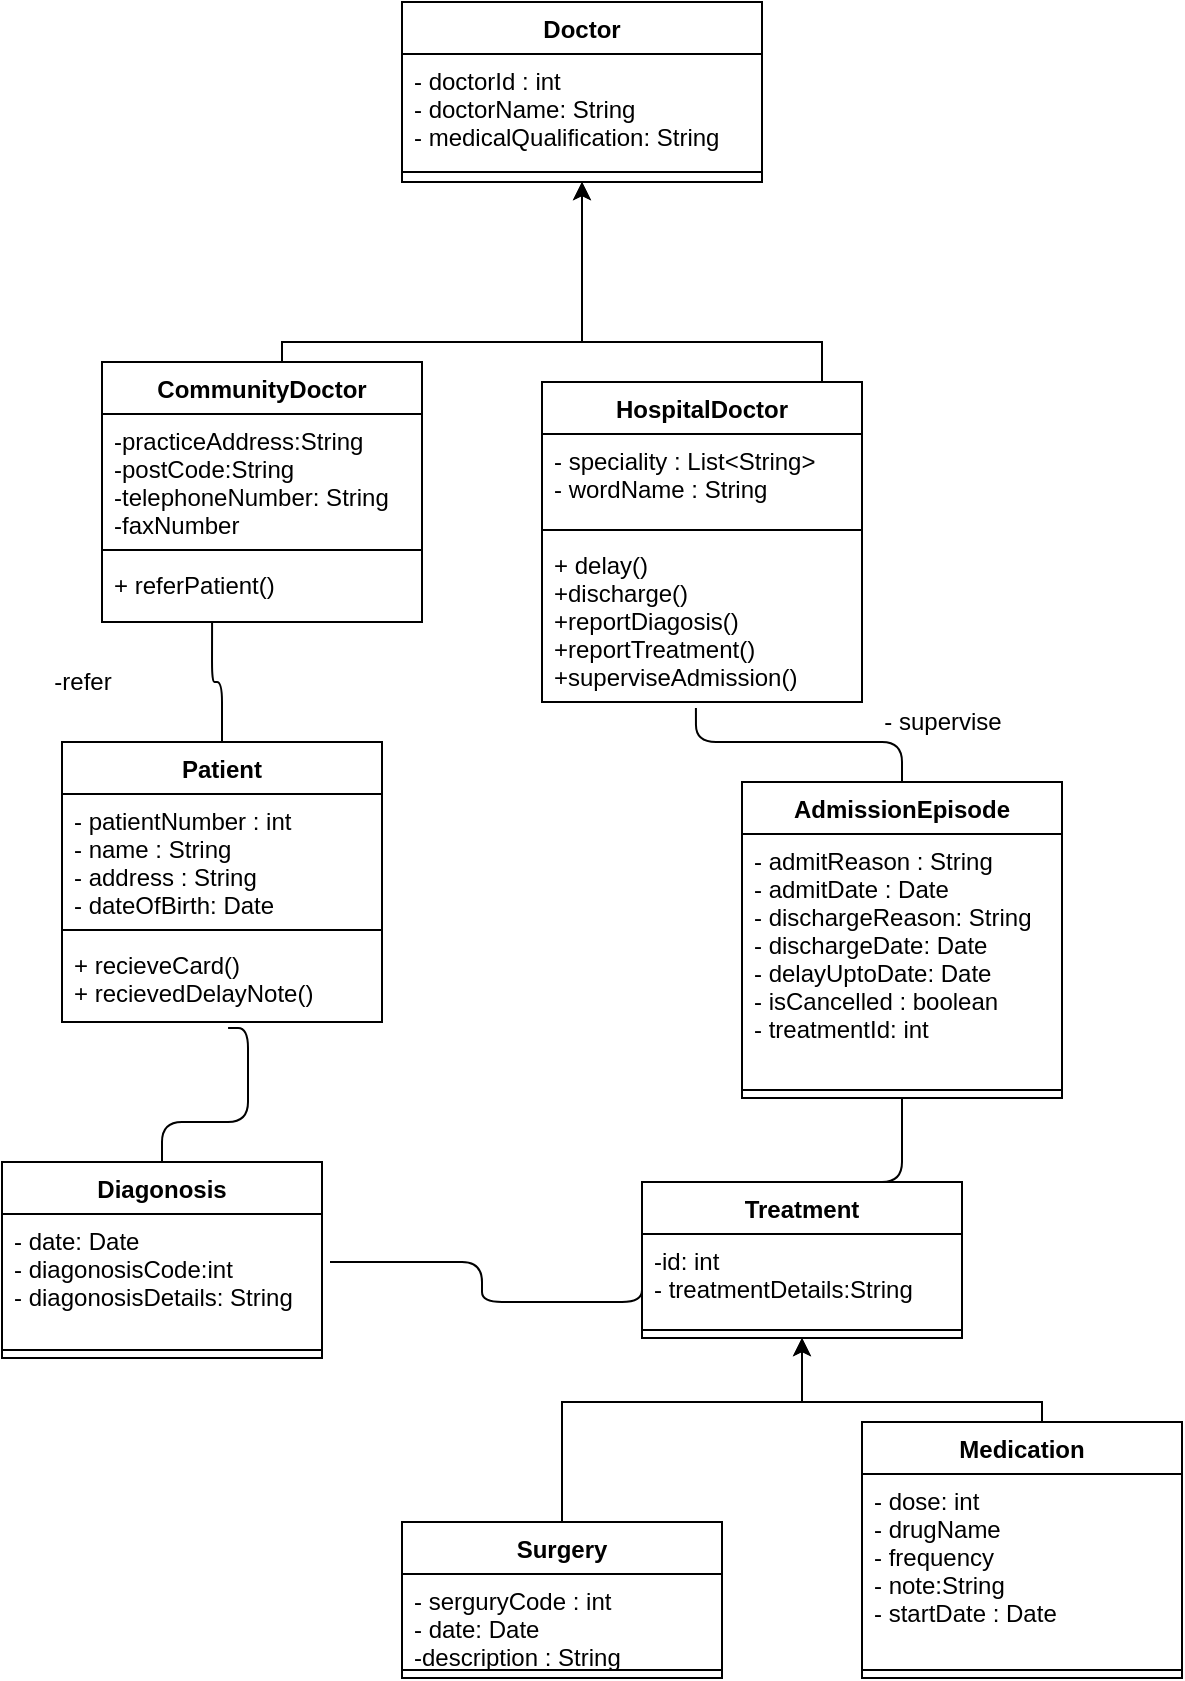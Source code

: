<mxfile>
    <diagram id="Q35nkXDOYnak19b9fNSp" name="Page-1">
        <mxGraphModel dx="3027" dy="3847" grid="1" gridSize="10" guides="1" tooltips="1" connect="1" arrows="1" fold="1" page="1" pageScale="1" pageWidth="850" pageHeight="1100" math="0" shadow="0">
            <root>
                <mxCell id="0"/>
                <mxCell id="1" parent="0"/>
                <object label="Doctor" asfdas="asd" sad="" id="15">
                    <mxCell style="swimlane;fontStyle=1;align=center;verticalAlign=top;childLayout=stackLayout;horizontal=1;startSize=26;horizontalStack=0;resizeParent=1;resizeParentMax=0;resizeLast=0;collapsible=1;marginBottom=0;" parent="1" vertex="1">
                        <mxGeometry x="320" y="-2180" width="180" height="90" as="geometry">
                            <mxRectangle x="340" y="30" width="70" height="26" as="alternateBounds"/>
                        </mxGeometry>
                    </mxCell>
                </object>
                <mxCell id="16" value="- doctorId : int&#10;- doctorName: String&#10;- medicalQualification: String" style="text;strokeColor=none;fillColor=none;align=left;verticalAlign=top;spacingLeft=4;spacingRight=4;overflow=hidden;rotatable=0;points=[[0,0.5],[1,0.5]];portConstraint=eastwest;" parent="15" vertex="1">
                    <mxGeometry y="26" width="180" height="54" as="geometry"/>
                </mxCell>
                <mxCell id="17" value="" style="line;strokeWidth=1;fillColor=none;align=left;verticalAlign=middle;spacingTop=-1;spacingLeft=3;spacingRight=3;rotatable=0;labelPosition=right;points=[];portConstraint=eastwest;" parent="15" vertex="1">
                    <mxGeometry y="80" width="180" height="10" as="geometry"/>
                </mxCell>
                <mxCell id="45" style="edgeStyle=orthogonalEdgeStyle;rounded=0;orthogonalLoop=1;jettySize=auto;html=1;exitX=0.5;exitY=0;exitDx=0;exitDy=0;entryX=0.5;entryY=1;entryDx=0;entryDy=0;" edge="1" parent="1" source="20" target="15">
                    <mxGeometry relative="1" as="geometry">
                        <mxPoint x="385.9" y="-2053.66" as="targetPoint"/>
                        <Array as="points">
                            <mxPoint x="215" y="-1980"/>
                            <mxPoint x="260" y="-1980"/>
                            <mxPoint x="260" y="-2010"/>
                            <mxPoint x="410" y="-2010"/>
                        </Array>
                    </mxGeometry>
                </mxCell>
                <mxCell id="20" value="CommunityDoctor" style="swimlane;fontStyle=1;align=center;verticalAlign=top;childLayout=stackLayout;horizontal=1;startSize=26;horizontalStack=0;resizeParent=1;resizeParentMax=0;resizeLast=0;collapsible=1;marginBottom=0;" parent="1" vertex="1">
                    <mxGeometry x="170" y="-2000" width="160" height="130" as="geometry"/>
                </mxCell>
                <mxCell id="67" value="-practiceAddress:String&#10;-postCode:String&#10;-telephoneNumber: String&#10;-faxNumber" style="text;strokeColor=none;fillColor=none;align=left;verticalAlign=top;spacingLeft=4;spacingRight=4;overflow=hidden;rotatable=0;points=[[0,0.5],[1,0.5]];portConstraint=eastwest;" vertex="1" parent="20">
                    <mxGeometry y="26" width="160" height="64" as="geometry"/>
                </mxCell>
                <mxCell id="22" value="" style="line;strokeWidth=1;fillColor=none;align=left;verticalAlign=middle;spacingTop=-1;spacingLeft=3;spacingRight=3;rotatable=0;labelPosition=right;points=[];portConstraint=eastwest;" parent="20" vertex="1">
                    <mxGeometry y="90" width="160" height="8" as="geometry"/>
                </mxCell>
                <mxCell id="23" value="+ referPatient()&#10;" style="text;strokeColor=none;fillColor=none;align=left;verticalAlign=top;spacingLeft=4;spacingRight=4;overflow=hidden;rotatable=0;points=[[0,0.5],[1,0.5]];portConstraint=eastwest;" parent="20" vertex="1">
                    <mxGeometry y="98" width="160" height="32" as="geometry"/>
                </mxCell>
                <mxCell id="47" style="edgeStyle=orthogonalEdgeStyle;rounded=0;orthogonalLoop=1;jettySize=auto;html=1;exitX=0.5;exitY=0;exitDx=0;exitDy=0;entryX=0.5;entryY=1;entryDx=0;entryDy=0;" edge="1" parent="1" source="24" target="15">
                    <mxGeometry relative="1" as="geometry">
                        <mxPoint x="383.38" y="-2052.828" as="targetPoint"/>
                        <Array as="points">
                            <mxPoint x="530" y="-1990"/>
                            <mxPoint x="530" y="-2010"/>
                            <mxPoint x="410" y="-2010"/>
                        </Array>
                    </mxGeometry>
                </mxCell>
                <mxCell id="24" value="HospitalDoctor" style="swimlane;fontStyle=1;align=center;verticalAlign=top;childLayout=stackLayout;horizontal=1;startSize=26;horizontalStack=0;resizeParent=1;resizeParentMax=0;resizeLast=0;collapsible=1;marginBottom=0;" parent="1" vertex="1">
                    <mxGeometry x="390" y="-1990" width="160" height="160" as="geometry">
                        <mxRectangle x="410" y="180" width="70" height="26" as="alternateBounds"/>
                    </mxGeometry>
                </mxCell>
                <mxCell id="25" value="- speciality : List&lt;String&gt;&#10;- wordName : String" style="text;strokeColor=none;fillColor=none;align=left;verticalAlign=top;spacingLeft=4;spacingRight=4;overflow=hidden;rotatable=0;points=[[0,0.5],[1,0.5]];portConstraint=eastwest;" parent="24" vertex="1">
                    <mxGeometry y="26" width="160" height="44" as="geometry"/>
                </mxCell>
                <mxCell id="26" value="" style="line;strokeWidth=1;fillColor=none;align=left;verticalAlign=middle;spacingTop=-1;spacingLeft=3;spacingRight=3;rotatable=0;labelPosition=right;points=[];portConstraint=eastwest;" parent="24" vertex="1">
                    <mxGeometry y="70" width="160" height="8" as="geometry"/>
                </mxCell>
                <mxCell id="27" value="+ delay()&#10;+discharge()&#10;+reportDiagosis()&#10;+reportTreatment()&#10;+superviseAdmission()" style="text;strokeColor=none;fillColor=none;align=left;verticalAlign=top;spacingLeft=4;spacingRight=4;overflow=hidden;rotatable=0;points=[[0,0.5],[1,0.5]];portConstraint=eastwest;" parent="24" vertex="1">
                    <mxGeometry y="78" width="160" height="82" as="geometry"/>
                </mxCell>
                <mxCell id="28" value="Patient" style="swimlane;fontStyle=1;align=center;verticalAlign=top;childLayout=stackLayout;horizontal=1;startSize=26;horizontalStack=0;resizeParent=1;resizeParentMax=0;resizeLast=0;collapsible=1;marginBottom=0;" parent="1" vertex="1">
                    <mxGeometry x="150" y="-1810" width="160" height="140" as="geometry">
                        <mxRectangle x="410" y="180" width="70" height="26" as="alternateBounds"/>
                    </mxGeometry>
                </mxCell>
                <mxCell id="29" value="- patientNumber : int&#10;- name : String&#10;- address : String&#10;- dateOfBirth: Date" style="text;strokeColor=none;fillColor=none;align=left;verticalAlign=top;spacingLeft=4;spacingRight=4;overflow=hidden;rotatable=0;points=[[0,0.5],[1,0.5]];portConstraint=eastwest;" parent="28" vertex="1">
                    <mxGeometry y="26" width="160" height="64" as="geometry"/>
                </mxCell>
                <mxCell id="30" value="" style="line;strokeWidth=1;fillColor=none;align=left;verticalAlign=middle;spacingTop=-1;spacingLeft=3;spacingRight=3;rotatable=0;labelPosition=right;points=[];portConstraint=eastwest;" parent="28" vertex="1">
                    <mxGeometry y="90" width="160" height="8" as="geometry"/>
                </mxCell>
                <mxCell id="31" value="+ recieveCard()&#10;+ recievedDelayNote()" style="text;strokeColor=none;fillColor=none;align=left;verticalAlign=top;spacingLeft=4;spacingRight=4;overflow=hidden;rotatable=0;points=[[0,0.5],[1,0.5]];portConstraint=eastwest;" parent="28" vertex="1">
                    <mxGeometry y="98" width="160" height="42" as="geometry"/>
                </mxCell>
                <mxCell id="36" value="AdmissionEpisode" style="swimlane;fontStyle=1;align=center;verticalAlign=top;childLayout=stackLayout;horizontal=1;startSize=26;horizontalStack=0;resizeParent=1;resizeParentMax=0;resizeLast=0;collapsible=1;marginBottom=0;" parent="1" vertex="1">
                    <mxGeometry x="490" y="-1790" width="160" height="158" as="geometry">
                        <mxRectangle x="410" y="180" width="70" height="26" as="alternateBounds"/>
                    </mxGeometry>
                </mxCell>
                <mxCell id="37" value="- admitReason : String&#10;- admitDate : Date&#10;- dischargeReason: String&#10;- dischargeDate: Date&#10;- delayUptoDate: Date&#10;- isCancelled : boolean&#10;- treatmentId: int" style="text;strokeColor=none;fillColor=none;align=left;verticalAlign=top;spacingLeft=4;spacingRight=4;overflow=hidden;rotatable=0;points=[[0,0.5],[1,0.5]];portConstraint=eastwest;" parent="36" vertex="1">
                    <mxGeometry y="26" width="160" height="124" as="geometry"/>
                </mxCell>
                <mxCell id="38" value="" style="line;strokeWidth=1;fillColor=none;align=left;verticalAlign=middle;spacingTop=-1;spacingLeft=3;spacingRight=3;rotatable=0;labelPosition=right;points=[];portConstraint=eastwest;" parent="36" vertex="1">
                    <mxGeometry y="150" width="160" height="8" as="geometry"/>
                </mxCell>
                <mxCell id="41" value="Diagonosis" style="swimlane;fontStyle=1;align=center;verticalAlign=top;childLayout=stackLayout;horizontal=1;startSize=26;horizontalStack=0;resizeParent=1;resizeParentMax=0;resizeLast=0;collapsible=1;marginBottom=0;" vertex="1" parent="1">
                    <mxGeometry x="120" y="-1600" width="160" height="98" as="geometry">
                        <mxRectangle x="410" y="180" width="70" height="26" as="alternateBounds"/>
                    </mxGeometry>
                </mxCell>
                <mxCell id="42" value="- date: Date&#10;- diagonosisCode:int&#10;- diagonosisDetails: String" style="text;strokeColor=none;fillColor=none;align=left;verticalAlign=top;spacingLeft=4;spacingRight=4;overflow=hidden;rotatable=0;points=[[0,0.5],[1,0.5]];portConstraint=eastwest;" vertex="1" parent="41">
                    <mxGeometry y="26" width="160" height="64" as="geometry"/>
                </mxCell>
                <mxCell id="43" value="" style="line;strokeWidth=1;fillColor=none;align=left;verticalAlign=middle;spacingTop=-1;spacingLeft=3;spacingRight=3;rotatable=0;labelPosition=right;points=[];portConstraint=eastwest;" vertex="1" parent="41">
                    <mxGeometry y="90" width="160" height="8" as="geometry"/>
                </mxCell>
                <mxCell id="48" value="Treatment" style="swimlane;fontStyle=1;align=center;verticalAlign=top;childLayout=stackLayout;horizontal=1;startSize=26;horizontalStack=0;resizeParent=1;resizeParentMax=0;resizeLast=0;collapsible=1;marginBottom=0;" vertex="1" parent="1">
                    <mxGeometry x="440" y="-1590" width="160" height="78" as="geometry">
                        <mxRectangle x="410" y="180" width="70" height="26" as="alternateBounds"/>
                    </mxGeometry>
                </mxCell>
                <mxCell id="49" value="-id: int&#10;- treatmentDetails:String" style="text;strokeColor=none;fillColor=none;align=left;verticalAlign=top;spacingLeft=4;spacingRight=4;overflow=hidden;rotatable=0;points=[[0,0.5],[1,0.5]];portConstraint=eastwest;" vertex="1" parent="48">
                    <mxGeometry y="26" width="160" height="44" as="geometry"/>
                </mxCell>
                <mxCell id="50" value="" style="line;strokeWidth=1;fillColor=none;align=left;verticalAlign=middle;spacingTop=-1;spacingLeft=3;spacingRight=3;rotatable=0;labelPosition=right;points=[];portConstraint=eastwest;" vertex="1" parent="48">
                    <mxGeometry y="70" width="160" height="8" as="geometry"/>
                </mxCell>
                <mxCell id="57" style="edgeStyle=orthogonalEdgeStyle;rounded=0;orthogonalLoop=1;jettySize=auto;html=1;exitX=0.5;exitY=0;exitDx=0;exitDy=0;entryX=0.5;entryY=1;entryDx=0;entryDy=0;" edge="1" parent="1" source="51" target="48">
                    <mxGeometry relative="1" as="geometry">
                        <Array as="points">
                            <mxPoint x="400" y="-1425"/>
                            <mxPoint x="400" y="-1480"/>
                            <mxPoint x="520" y="-1480"/>
                        </Array>
                    </mxGeometry>
                </mxCell>
                <mxCell id="51" value="Surgery" style="swimlane;fontStyle=1;align=center;verticalAlign=top;childLayout=stackLayout;horizontal=1;startSize=26;horizontalStack=0;resizeParent=1;resizeParentMax=0;resizeLast=0;collapsible=1;marginBottom=0;" vertex="1" parent="1">
                    <mxGeometry x="320" y="-1420" width="160" height="78" as="geometry">
                        <mxRectangle x="410" y="180" width="70" height="26" as="alternateBounds"/>
                    </mxGeometry>
                </mxCell>
                <mxCell id="52" value="- serguryCode : int&#10;- date: Date&#10;-description : String" style="text;strokeColor=none;fillColor=none;align=left;verticalAlign=top;spacingLeft=4;spacingRight=4;overflow=hidden;rotatable=0;points=[[0,0.5],[1,0.5]];portConstraint=eastwest;" vertex="1" parent="51">
                    <mxGeometry y="26" width="160" height="44" as="geometry"/>
                </mxCell>
                <mxCell id="53" value="" style="line;strokeWidth=1;fillColor=none;align=left;verticalAlign=middle;spacingTop=-1;spacingLeft=3;spacingRight=3;rotatable=0;labelPosition=right;points=[];portConstraint=eastwest;" vertex="1" parent="51">
                    <mxGeometry y="70" width="160" height="8" as="geometry"/>
                </mxCell>
                <mxCell id="58" style="edgeStyle=orthogonalEdgeStyle;rounded=0;orthogonalLoop=1;jettySize=auto;html=1;exitX=0.5;exitY=0;exitDx=0;exitDy=0;" edge="1" parent="1" source="54" target="50">
                    <mxGeometry relative="1" as="geometry">
                        <Array as="points">
                            <mxPoint x="640" y="-1450"/>
                            <mxPoint x="640" y="-1480"/>
                            <mxPoint x="520" y="-1480"/>
                        </Array>
                    </mxGeometry>
                </mxCell>
                <mxCell id="54" value="Medication" style="swimlane;fontStyle=1;align=center;verticalAlign=top;childLayout=stackLayout;horizontal=1;startSize=26;horizontalStack=0;resizeParent=1;resizeParentMax=0;resizeLast=0;collapsible=1;marginBottom=0;" vertex="1" parent="1">
                    <mxGeometry x="550" y="-1470" width="160" height="128" as="geometry">
                        <mxRectangle x="410" y="180" width="70" height="26" as="alternateBounds"/>
                    </mxGeometry>
                </mxCell>
                <mxCell id="55" value="- dose: int&#10;- drugName&#10;- frequency&#10;- note:String&#10;- startDate : Date" style="text;strokeColor=none;fillColor=none;align=left;verticalAlign=top;spacingLeft=4;spacingRight=4;overflow=hidden;rotatable=0;points=[[0,0.5],[1,0.5]];portConstraint=eastwest;" vertex="1" parent="54">
                    <mxGeometry y="26" width="160" height="94" as="geometry"/>
                </mxCell>
                <mxCell id="56" value="" style="line;strokeWidth=1;fillColor=none;align=left;verticalAlign=middle;spacingTop=-1;spacingLeft=3;spacingRight=3;rotatable=0;labelPosition=right;points=[];portConstraint=eastwest;" vertex="1" parent="54">
                    <mxGeometry y="120" width="160" height="8" as="geometry"/>
                </mxCell>
                <mxCell id="60" value="" style="endArrow=none;html=1;edgeStyle=orthogonalEdgeStyle;entryX=0.344;entryY=1;entryDx=0;entryDy=0;entryPerimeter=0;exitX=0.5;exitY=0;exitDx=0;exitDy=0;" edge="1" parent="1" source="28" target="23">
                    <mxGeometry width="50" height="50" relative="1" as="geometry">
                        <mxPoint x="290" y="-1800" as="sourcePoint"/>
                        <mxPoint x="340" y="-1850" as="targetPoint"/>
                    </mxGeometry>
                </mxCell>
                <mxCell id="62" value="" style="endArrow=none;html=1;entryX=0.481;entryY=1.037;entryDx=0;entryDy=0;entryPerimeter=0;edgeStyle=orthogonalEdgeStyle;exitX=0.5;exitY=0;exitDx=0;exitDy=0;" edge="1" parent="1" source="36" target="27">
                    <mxGeometry width="50" height="50" relative="1" as="geometry">
                        <mxPoint x="640" y="-1790" as="sourcePoint"/>
                        <mxPoint x="660" y="-1870" as="targetPoint"/>
                        <Array as="points">
                            <mxPoint x="570" y="-1810"/>
                            <mxPoint x="467" y="-1810"/>
                        </Array>
                    </mxGeometry>
                </mxCell>
                <mxCell id="63" value="" style="endArrow=none;html=1;entryX=0.5;entryY=0;entryDx=0;entryDy=0;edgeStyle=orthogonalEdgeStyle;exitX=0.5;exitY=1;exitDx=0;exitDy=0;" edge="1" parent="1" source="36" target="48">
                    <mxGeometry width="50" height="50" relative="1" as="geometry">
                        <mxPoint x="650" y="-1660" as="sourcePoint"/>
                        <mxPoint x="490.0" y="-1649.996" as="targetPoint"/>
                        <Array as="points">
                            <mxPoint x="570" y="-1590"/>
                        </Array>
                    </mxGeometry>
                </mxCell>
                <mxCell id="64" value="" style="endArrow=none;html=1;edgeStyle=orthogonalEdgeStyle;exitX=1.025;exitY=0.375;exitDx=0;exitDy=0;exitPerimeter=0;entryX=0;entryY=0.5;entryDx=0;entryDy=0;" edge="1" parent="1" source="42" target="49">
                    <mxGeometry width="50" height="50" relative="1" as="geometry">
                        <mxPoint x="660" y="-1650" as="sourcePoint"/>
                        <mxPoint x="380" y="-1560" as="targetPoint"/>
                        <Array as="points">
                            <mxPoint x="360" y="-1550"/>
                            <mxPoint x="360" y="-1530"/>
                            <mxPoint x="440" y="-1530"/>
                        </Array>
                    </mxGeometry>
                </mxCell>
                <mxCell id="66" value="" style="endArrow=none;html=1;edgeStyle=orthogonalEdgeStyle;exitX=0.5;exitY=0;exitDx=0;exitDy=0;entryX=0.519;entryY=1.071;entryDx=0;entryDy=0;entryPerimeter=0;" edge="1" parent="1" source="41" target="31">
                    <mxGeometry width="50" height="50" relative="1" as="geometry">
                        <mxPoint x="350" y="-1640" as="sourcePoint"/>
                        <mxPoint x="330" y="-1670" as="targetPoint"/>
                        <Array as="points">
                            <mxPoint x="200" y="-1620"/>
                            <mxPoint x="243" y="-1620"/>
                        </Array>
                    </mxGeometry>
                </mxCell>
                <mxCell id="68" value="-refer" style="text;html=1;align=center;verticalAlign=middle;resizable=0;points=[];autosize=1;strokeColor=none;" vertex="1" parent="1">
                    <mxGeometry x="140" y="-1850" width="40" height="20" as="geometry"/>
                </mxCell>
                <mxCell id="69" value="- supervise" style="text;html=1;align=center;verticalAlign=middle;resizable=0;points=[];autosize=1;strokeColor=none;" vertex="1" parent="1">
                    <mxGeometry x="555" y="-1830" width="70" height="20" as="geometry"/>
                </mxCell>
            </root>
        </mxGraphModel>
    </diagram>
</mxfile>